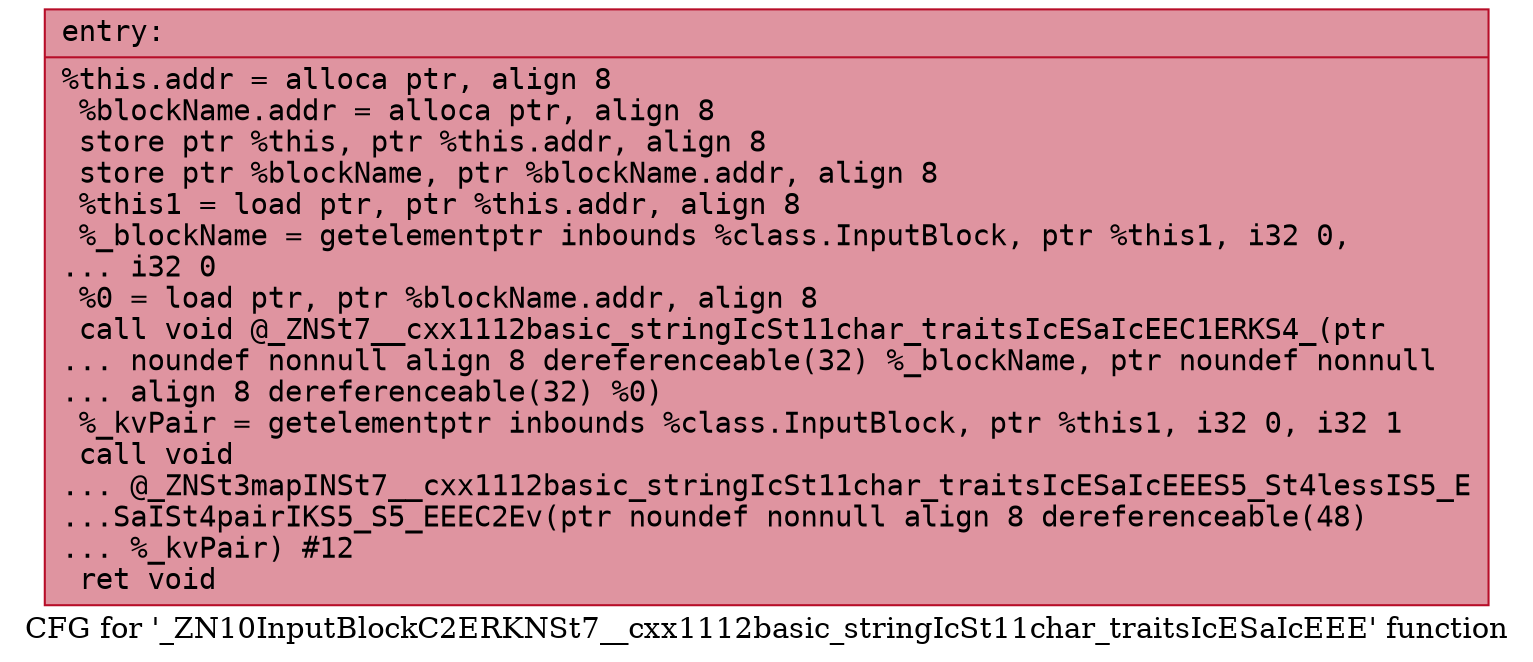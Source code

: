 digraph "CFG for '_ZN10InputBlockC2ERKNSt7__cxx1112basic_stringIcSt11char_traitsIcESaIcEEE' function" {
	label="CFG for '_ZN10InputBlockC2ERKNSt7__cxx1112basic_stringIcSt11char_traitsIcESaIcEEE' function";

	Node0x5555abc057e0 [shape=record,color="#b70d28ff", style=filled, fillcolor="#b70d2870" fontname="Courier",label="{entry:\l|  %this.addr = alloca ptr, align 8\l  %blockName.addr = alloca ptr, align 8\l  store ptr %this, ptr %this.addr, align 8\l  store ptr %blockName, ptr %blockName.addr, align 8\l  %this1 = load ptr, ptr %this.addr, align 8\l  %_blockName = getelementptr inbounds %class.InputBlock, ptr %this1, i32 0,\l... i32 0\l  %0 = load ptr, ptr %blockName.addr, align 8\l  call void @_ZNSt7__cxx1112basic_stringIcSt11char_traitsIcESaIcEEC1ERKS4_(ptr\l... noundef nonnull align 8 dereferenceable(32) %_blockName, ptr noundef nonnull\l... align 8 dereferenceable(32) %0)\l  %_kvPair = getelementptr inbounds %class.InputBlock, ptr %this1, i32 0, i32 1\l  call void\l... @_ZNSt3mapINSt7__cxx1112basic_stringIcSt11char_traitsIcESaIcEEES5_St4lessIS5_E\l...SaISt4pairIKS5_S5_EEEC2Ev(ptr noundef nonnull align 8 dereferenceable(48)\l... %_kvPair) #12\l  ret void\l}"];
}

